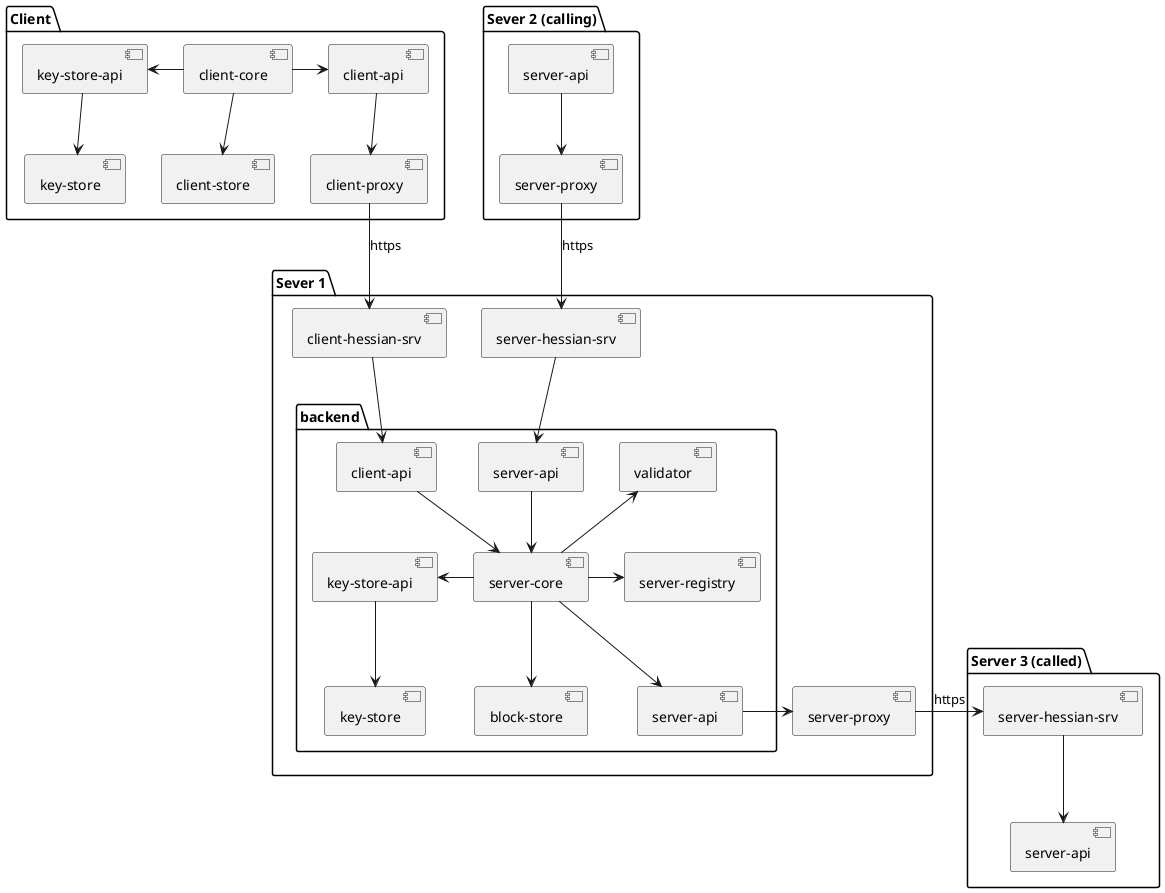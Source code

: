 /*
 * Copyright 2016 openKex. All rights reserved.
 *
 * This file is subject to the terms and conditions defined in
 * file 'LICENSE.txt', which is part of this source code package.
 */

@startuml

' skinparam monochrome true

' clint
package Client {
    [client-api2]
    [client-proxy]
    [client-core]
    [key-store-api2] as "key-store-api"
    [key-store2] as "key-store"
    [client-store]
}

' the tomcat server
package "Sever 1" {

[client-hessian-srv]
[server-hessian-srv]
[server-proxy2] as "server-proxy"

    ' core implementing domain logic
    package backend {
        [client-api]
        [server-api]
        [server-api3] as "server-api"
        [key-store-api]
        [key-store]
        [server-core]
        [block-store]
        [validator]
        [server-registry]
    }
}

package "Sever 2 (calling)" {
     [server-api2]
     [server-proxy]
}

package "Server 3 (called)" {
     [server-hessian-srv2] as "server-hessian-srv"
     [server-api4] as "server-api"
     [server-hessian-srv2] -d-> [server-api4]
}

' client
[client-core] -> [client-api2]
[client-core] -l-> [key-store-api2]
[key-store-api2] -d-> [key-store2]
[client-core] -d-> [client-store]

' server
[server-core] -d-> (block-store)
[server-core] -l-> [key-store-api]
[server-core] -d-> [server-api3]
[server-core] -r-> [server-registry]
[server-core] -u-> [validator]
[key-store-api] -d-> [key-store]
[server-api3] -> [server-proxy2]
[server-proxy2] -> [server-hessian-srv2] : https

' client api
[client-api2] as "client-api"
[client-api2] -d-> [client-proxy]
[client-proxy] -d-> [client-hessian-srv] : https
[client-hessian-srv] -d-> [client-api]
[client-api] -d-> [server-core]


' server api
[server-api2] as "server-api"
[server-api2] -d-> [server-proxy]
[server-proxy] -d-> [server-hessian-srv] : https
[server-hessian-srv] -d-> [server-api]
[server-api] -d-> [server-core]

@enduml